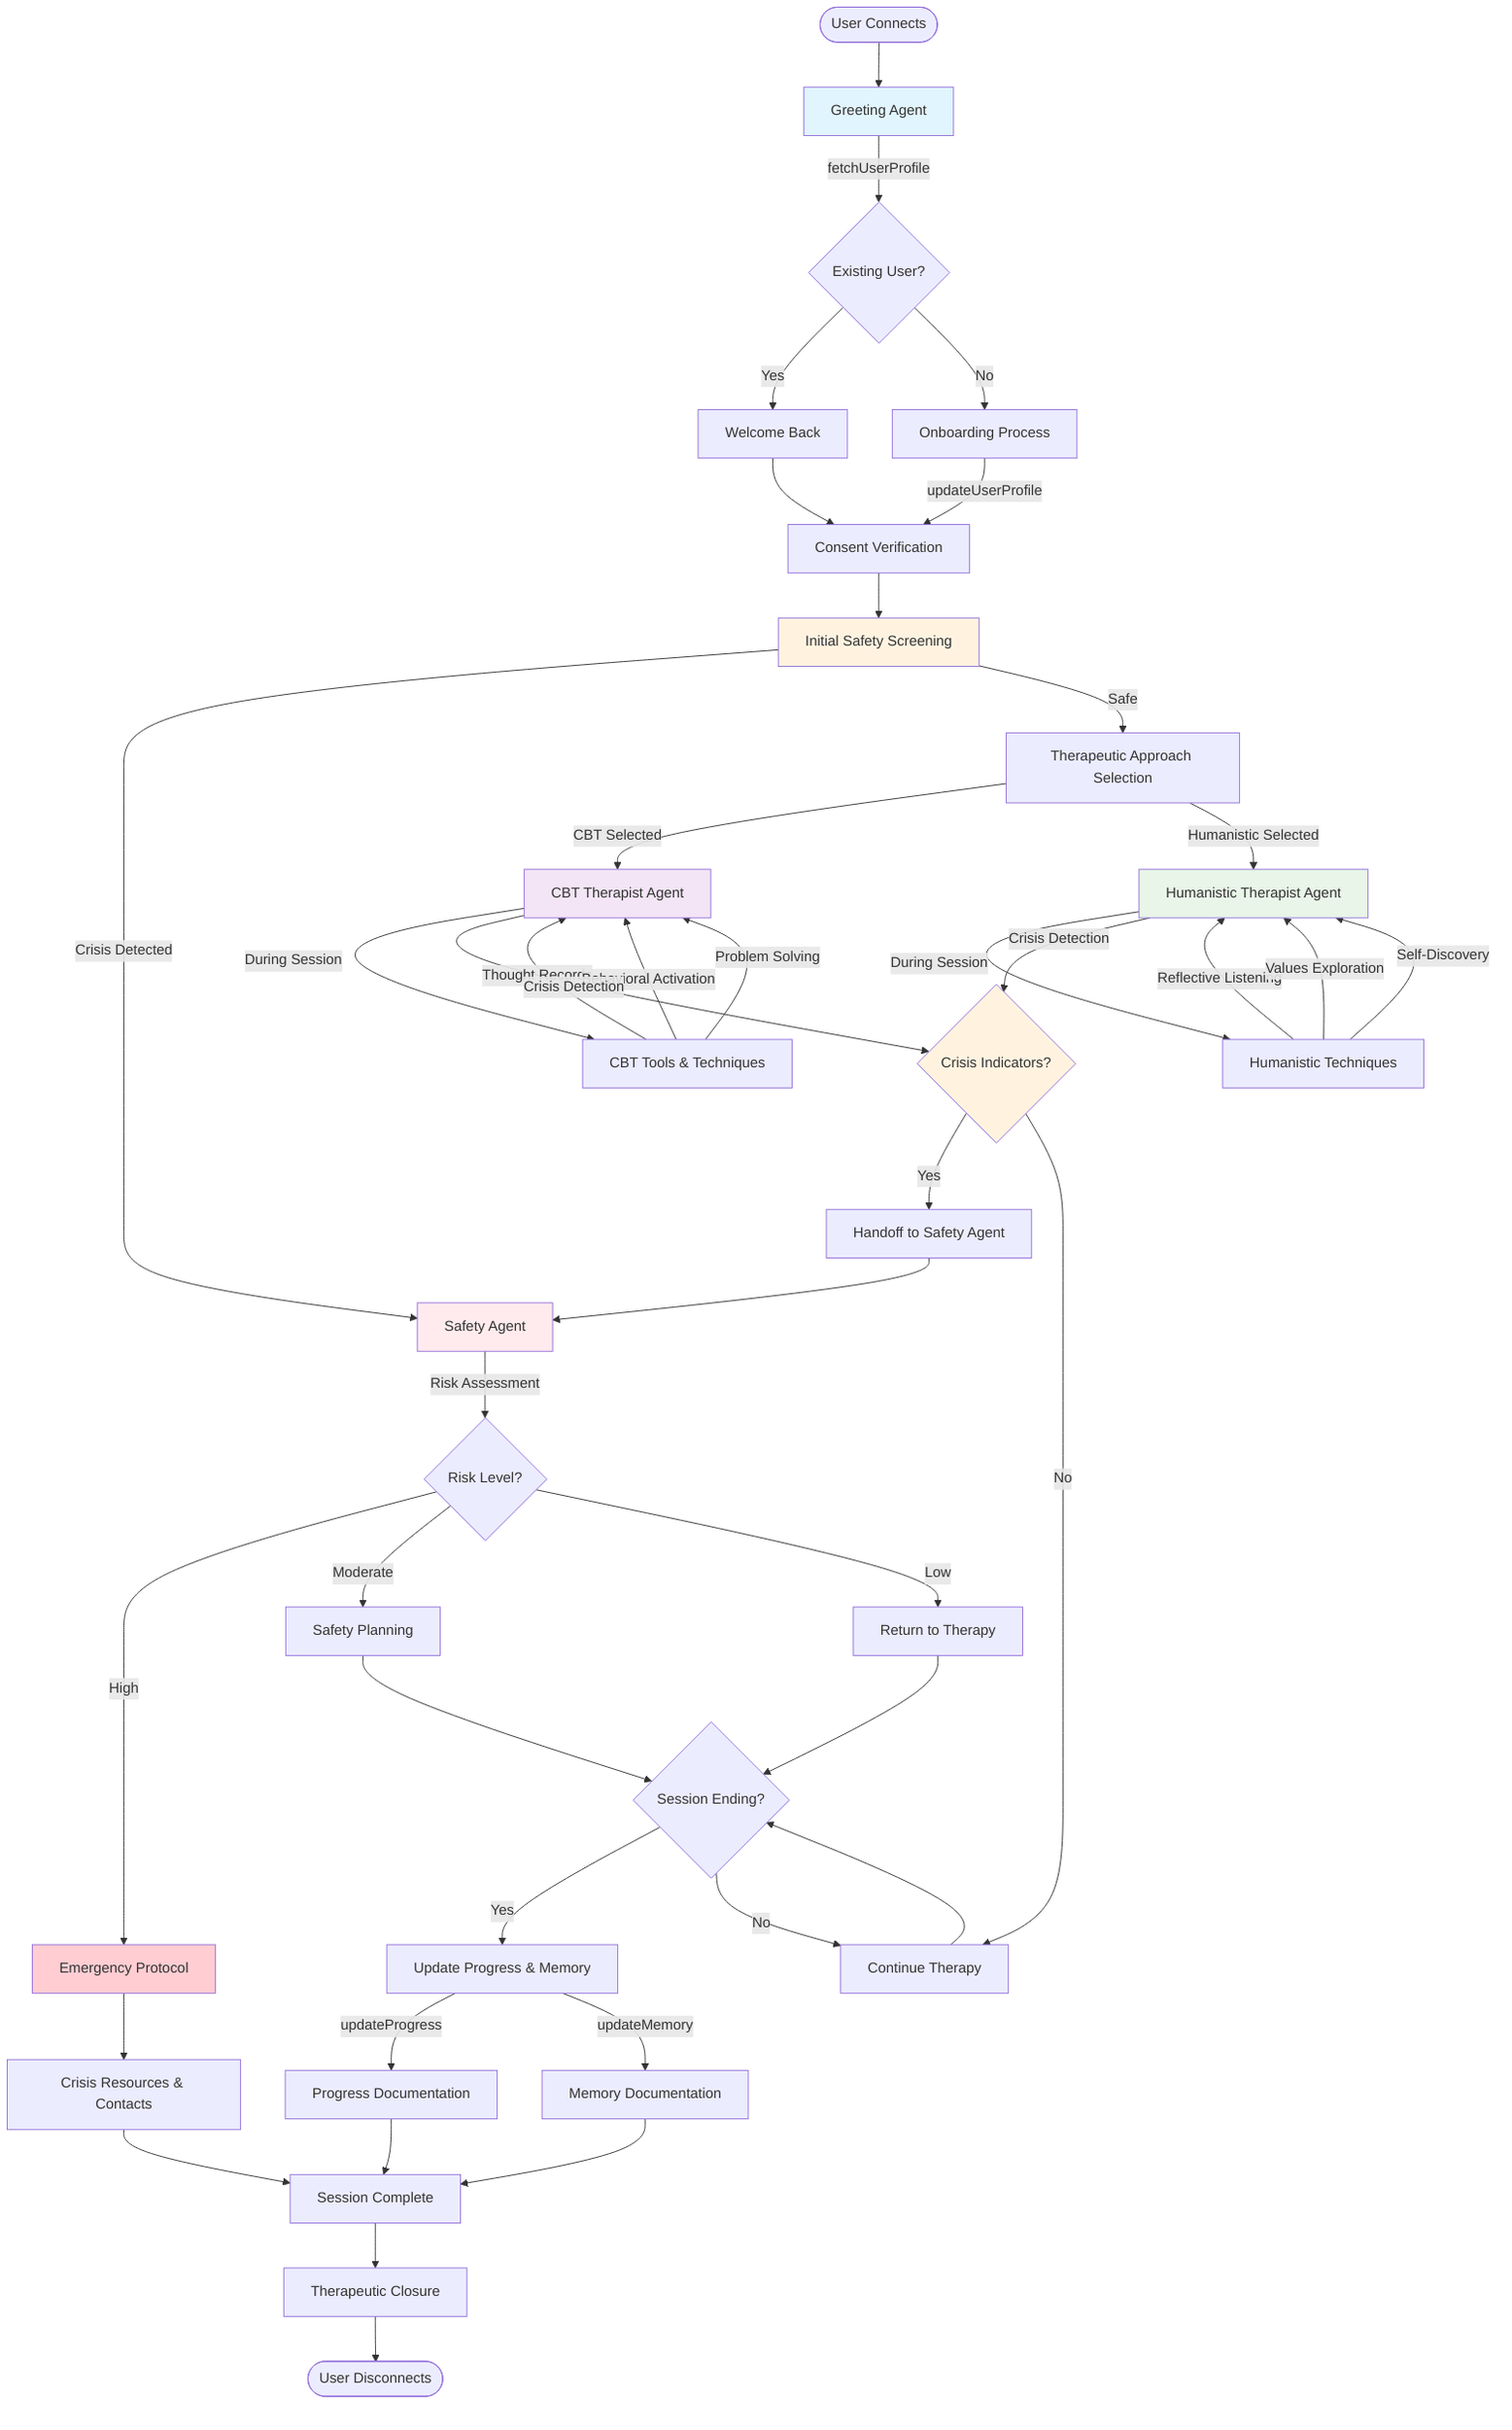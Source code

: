 flowchart TD
    Start([User Connects]) --> GreetAgent[Greeting Agent]
    
    GreetAgent --> |fetchUserProfile| ProfileCheck{Existing User?}
    ProfileCheck --> |Yes| Welcome[Welcome Back]
    ProfileCheck --> |No| Onboard[Onboarding Process]
    
    Welcome --> Consent[Consent Verification]
    Onboard --> |updateUserProfile| Consent
    
    Consent --> SafetyScreen[Initial Safety Screening]
    SafetyScreen --> |Crisis Detected| SafetyAgent[Safety Agent]
    SafetyScreen --> |Safe| ApproachSelect[Therapeutic Approach Selection]
    
    ApproachSelect --> |CBT Selected| CBTAgent[CBT Therapist Agent]
    ApproachSelect --> |Humanistic Selected| HumanAgent[Humanistic Therapist Agent]
    
    CBTAgent --> |During Session| CBTTools[CBT Tools & Techniques]
    CBTTools --> |Thought Records| CBTAgent
    CBTTools --> |Behavioral Activation| CBTAgent
    CBTTools --> |Problem Solving| CBTAgent
    
    HumanAgent --> |During Session| HumanTools[Humanistic Techniques]
    HumanTools --> |Reflective Listening| HumanAgent
    HumanTools --> |Values Exploration| HumanAgent
    HumanTools --> |Self-Discovery| HumanAgent
    
    CBTAgent --> |Crisis Detection| CrisisCheck{Crisis Indicators?}
    HumanAgent --> |Crisis Detection| CrisisCheck
    
    CrisisCheck --> |Yes| HandoffSafety[Handoff to Safety Agent]
    CrisisCheck --> |No| ContinueTherapy[Continue Therapy]
    
    HandoffSafety --> SafetyAgent
    SafetyAgent --> |Risk Assessment| RiskLevel{Risk Level?}
    RiskLevel --> |High| EmergencyProtocol[Emergency Protocol]
    RiskLevel --> |Moderate| SafetyPlanning[Safety Planning]
    RiskLevel --> |Low| BackToTherapy[Return to Therapy]
    
    ContinueTherapy --> SessionEnd{Session Ending?}
    SafetyPlanning --> SessionEnd
    BackToTherapy --> SessionEnd
    
    SessionEnd --> |Yes| Documentation[Update Progress & Memory]
    SessionEnd --> |No| ContinueTherapy
    
    Documentation --> |updateProgress| ProgressUpdate[Progress Documentation]
    Documentation --> |updateMemory| MemoryUpdate[Memory Documentation]
    
    ProgressUpdate --> EndSession[Session Complete]
    MemoryUpdate --> EndSession
    
    EmergencyProtocol --> CrisisResources[Crisis Resources & Contacts]
    CrisisResources --> EndSession
    
    EndSession --> Goodbye[Therapeutic Closure]
    Goodbye --> Disconnect([User Disconnects])
    
    style GreetAgent fill:#e1f5fe
    style CBTAgent fill:#f3e5f5
    style HumanAgent fill:#e8f5e8
    style SafetyAgent fill:#ffebee
    style SafetyScreen fill:#fff3e0
    style CrisisCheck fill:#fff3e0
    style EmergencyProtocol fill:#ffcdd2